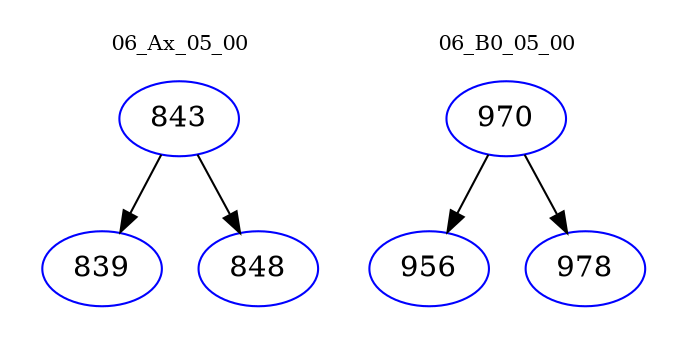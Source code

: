 digraph{
subgraph cluster_0 {
color = white
label = "06_Ax_05_00";
fontsize=10;
T0_843 [label="843", color="blue"]
T0_843 -> T0_839 [color="black"]
T0_839 [label="839", color="blue"]
T0_843 -> T0_848 [color="black"]
T0_848 [label="848", color="blue"]
}
subgraph cluster_1 {
color = white
label = "06_B0_05_00";
fontsize=10;
T1_970 [label="970", color="blue"]
T1_970 -> T1_956 [color="black"]
T1_956 [label="956", color="blue"]
T1_970 -> T1_978 [color="black"]
T1_978 [label="978", color="blue"]
}
}
